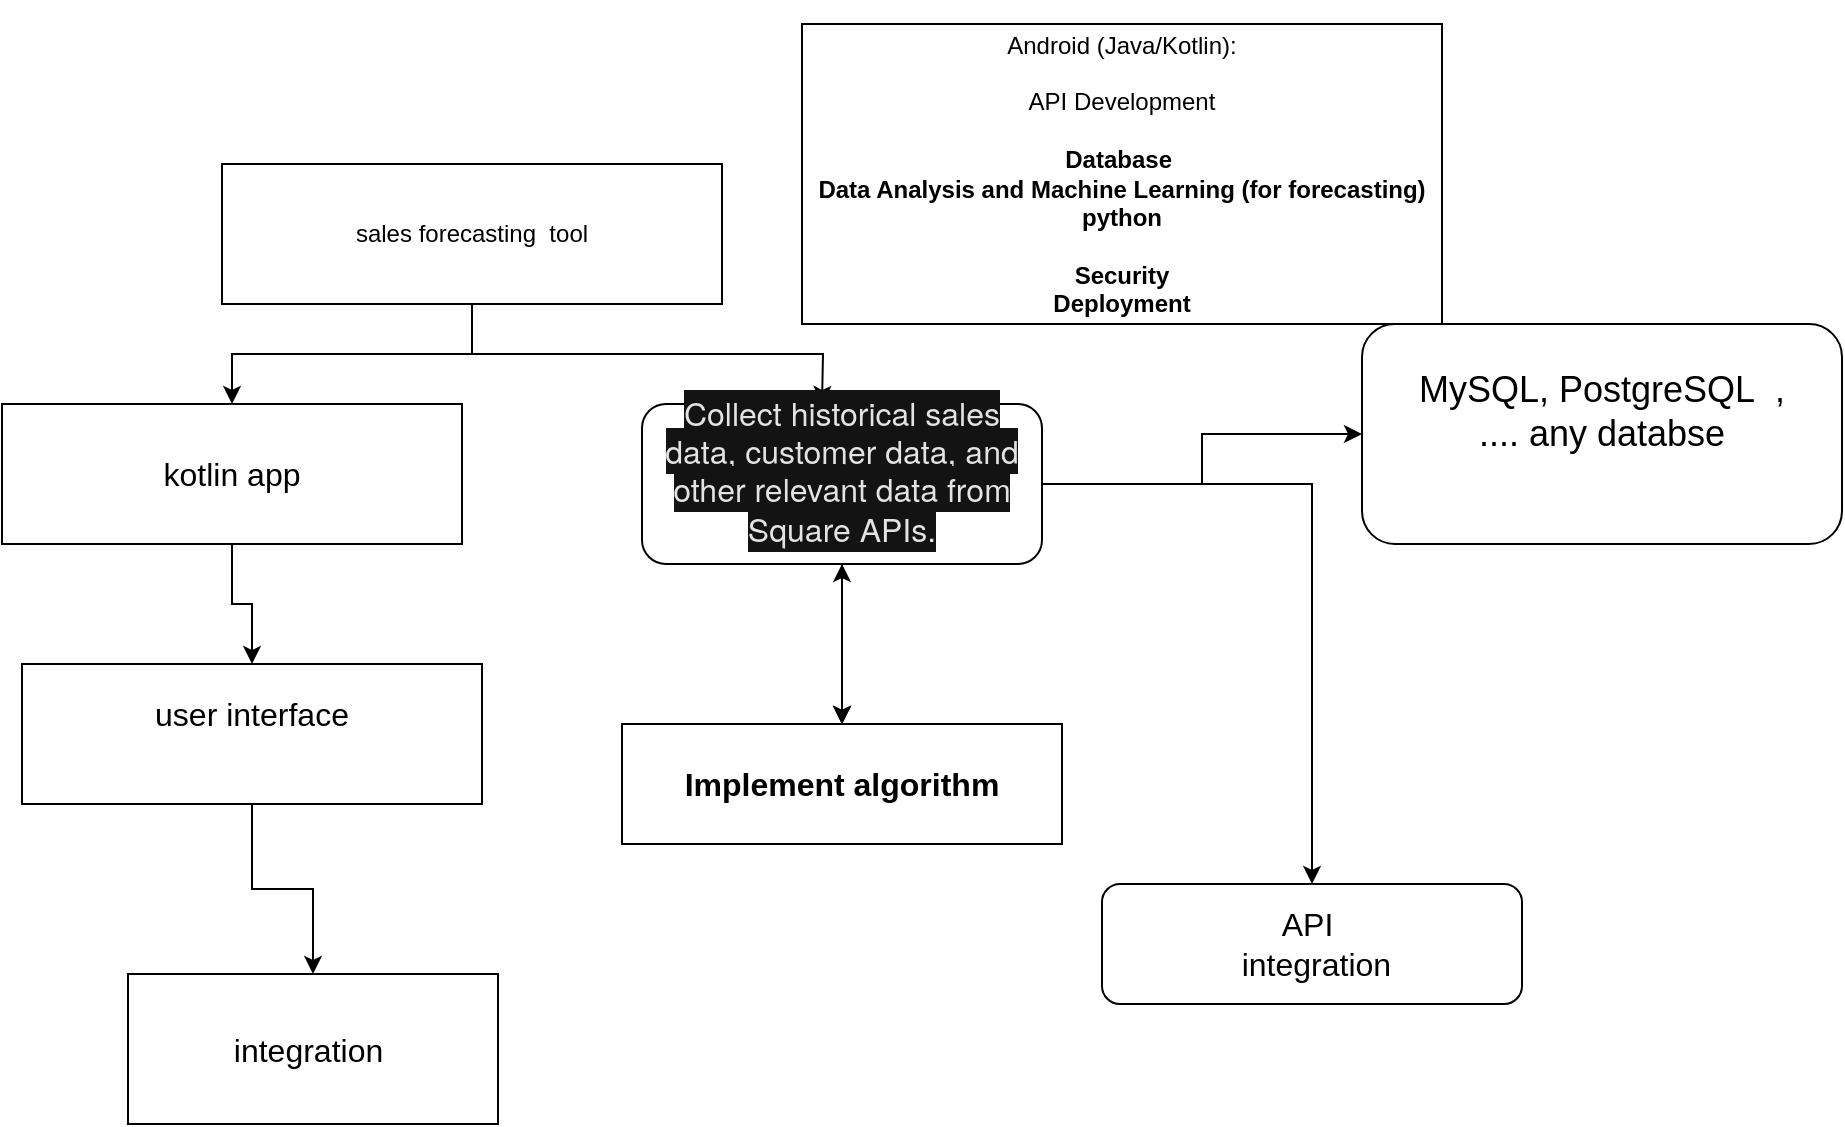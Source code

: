 <mxfile version="21.3.7" type="github">
  <diagram name="Page-1" id="oOyw8tYbS3T_tiZ_2Vlu">
    <mxGraphModel dx="1050" dy="534" grid="1" gridSize="10" guides="1" tooltips="1" connect="1" arrows="1" fold="1" page="1" pageScale="1" pageWidth="850" pageHeight="1100" math="0" shadow="0">
      <root>
        <mxCell id="0" />
        <mxCell id="1" parent="0" />
        <mxCell id="hUuOLfgeM1Ad9lC3ot5--4" style="edgeStyle=orthogonalEdgeStyle;rounded=0;orthogonalLoop=1;jettySize=auto;html=1;exitX=0.5;exitY=1;exitDx=0;exitDy=0;" edge="1" parent="1" source="hUuOLfgeM1Ad9lC3ot5--1">
          <mxGeometry relative="1" as="geometry">
            <mxPoint x="570" y="260" as="targetPoint" />
          </mxGeometry>
        </mxCell>
        <mxCell id="hUuOLfgeM1Ad9lC3ot5--11" value="" style="edgeStyle=orthogonalEdgeStyle;rounded=0;orthogonalLoop=1;jettySize=auto;html=1;" edge="1" parent="1" source="hUuOLfgeM1Ad9lC3ot5--1" target="hUuOLfgeM1Ad9lC3ot5--10">
          <mxGeometry relative="1" as="geometry" />
        </mxCell>
        <mxCell id="hUuOLfgeM1Ad9lC3ot5--1" value="sales forecasting&amp;nbsp; tool" style="rounded=0;whiteSpace=wrap;html=1;" vertex="1" parent="1">
          <mxGeometry x="270" y="140" width="250" height="70" as="geometry" />
        </mxCell>
        <mxCell id="hUuOLfgeM1Ad9lC3ot5--5" style="edgeStyle=orthogonalEdgeStyle;rounded=0;orthogonalLoop=1;jettySize=auto;html=1;exitX=0.5;exitY=1;exitDx=0;exitDy=0;" edge="1" parent="1">
          <mxGeometry relative="1" as="geometry">
            <mxPoint x="570" y="440" as="sourcePoint" />
            <mxPoint x="570" y="440" as="targetPoint" />
          </mxGeometry>
        </mxCell>
        <mxCell id="hUuOLfgeM1Ad9lC3ot5--9" value="" style="edgeStyle=orthogonalEdgeStyle;rounded=0;orthogonalLoop=1;jettySize=auto;html=1;" edge="1" parent="1" source="hUuOLfgeM1Ad9lC3ot5--6" target="hUuOLfgeM1Ad9lC3ot5--7">
          <mxGeometry relative="1" as="geometry" />
        </mxCell>
        <mxCell id="hUuOLfgeM1Ad9lC3ot5--13" value="" style="edgeStyle=orthogonalEdgeStyle;rounded=0;orthogonalLoop=1;jettySize=auto;html=1;" edge="1" parent="1" source="hUuOLfgeM1Ad9lC3ot5--6" target="hUuOLfgeM1Ad9lC3ot5--12">
          <mxGeometry relative="1" as="geometry" />
        </mxCell>
        <mxCell id="hUuOLfgeM1Ad9lC3ot5--19" value="" style="edgeStyle=orthogonalEdgeStyle;rounded=0;orthogonalLoop=1;jettySize=auto;html=1;" edge="1" parent="1" source="hUuOLfgeM1Ad9lC3ot5--6" target="hUuOLfgeM1Ad9lC3ot5--18">
          <mxGeometry relative="1" as="geometry" />
        </mxCell>
        <mxCell id="hUuOLfgeM1Ad9lC3ot5--21" style="edgeStyle=orthogonalEdgeStyle;rounded=0;orthogonalLoop=1;jettySize=auto;html=1;" edge="1" parent="1" source="hUuOLfgeM1Ad9lC3ot5--6">
          <mxGeometry relative="1" as="geometry">
            <mxPoint x="580" y="420" as="targetPoint" />
          </mxGeometry>
        </mxCell>
        <mxCell id="hUuOLfgeM1Ad9lC3ot5--6" value="&#xa;&lt;span style=&quot;color: rgb(227, 227, 227); font-family: &amp;quot;Google Sans&amp;quot;, &amp;quot;Helvetica Neue&amp;quot;, sans-serif; font-size: 16px; font-style: normal; font-variant-ligatures: normal; font-variant-caps: normal; font-weight: 400; letter-spacing: normal; orphans: 2; text-align: start; text-indent: 0px; text-transform: none; widows: 2; word-spacing: 0px; -webkit-text-stroke-width: 0px; background-color: rgb(19, 19, 20); text-decoration-thickness: initial; text-decoration-style: initial; text-decoration-color: initial; float: none; display: inline !important;&quot;&gt;Collect historical sales data, customer data, and other relevant data from Square APIs.&lt;/span&gt;&#xa;&#xa;" style="rounded=1;whiteSpace=wrap;html=1;" vertex="1" parent="1">
          <mxGeometry x="480" y="260" width="200" height="80" as="geometry" />
        </mxCell>
        <mxCell id="hUuOLfgeM1Ad9lC3ot5--8" value="" style="edgeStyle=orthogonalEdgeStyle;rounded=0;orthogonalLoop=1;jettySize=auto;html=1;" edge="1" parent="1" source="hUuOLfgeM1Ad9lC3ot5--7" target="hUuOLfgeM1Ad9lC3ot5--6">
          <mxGeometry relative="1" as="geometry" />
        </mxCell>
        <mxCell id="hUuOLfgeM1Ad9lC3ot5--20" style="edgeStyle=orthogonalEdgeStyle;rounded=0;orthogonalLoop=1;jettySize=auto;html=1;" edge="1" parent="1" source="hUuOLfgeM1Ad9lC3ot5--7">
          <mxGeometry relative="1" as="geometry">
            <mxPoint x="580" y="420" as="targetPoint" />
          </mxGeometry>
        </mxCell>
        <mxCell id="hUuOLfgeM1Ad9lC3ot5--7" value="&lt;font size=&quot;3&quot;&gt;&lt;b&gt;Implement algorithm&lt;/b&gt;&lt;/font&gt;" style="rounded=0;whiteSpace=wrap;html=1;" vertex="1" parent="1">
          <mxGeometry x="470" y="420" width="220" height="60" as="geometry" />
        </mxCell>
        <mxCell id="hUuOLfgeM1Ad9lC3ot5--15" value="" style="edgeStyle=orthogonalEdgeStyle;rounded=0;orthogonalLoop=1;jettySize=auto;html=1;" edge="1" parent="1" source="hUuOLfgeM1Ad9lC3ot5--10" target="hUuOLfgeM1Ad9lC3ot5--14">
          <mxGeometry relative="1" as="geometry" />
        </mxCell>
        <mxCell id="hUuOLfgeM1Ad9lC3ot5--10" value="&lt;font size=&quot;3&quot;&gt;kotlin app&lt;/font&gt;" style="rounded=0;whiteSpace=wrap;html=1;" vertex="1" parent="1">
          <mxGeometry x="160" y="260" width="230" height="70" as="geometry" />
        </mxCell>
        <mxCell id="hUuOLfgeM1Ad9lC3ot5--12" value="&lt;font style=&quot;font-size: 18px;&quot;&gt;MySQL, PostgreSQL&amp;nbsp; ,&lt;br&gt;.... any databse&lt;br&gt;&lt;br&gt;&lt;/font&gt;" style="whiteSpace=wrap;html=1;rounded=1;" vertex="1" parent="1">
          <mxGeometry x="840" y="220" width="240" height="110" as="geometry" />
        </mxCell>
        <mxCell id="hUuOLfgeM1Ad9lC3ot5--17" value="" style="edgeStyle=orthogonalEdgeStyle;rounded=0;orthogonalLoop=1;jettySize=auto;html=1;" edge="1" parent="1" source="hUuOLfgeM1Ad9lC3ot5--14" target="hUuOLfgeM1Ad9lC3ot5--16">
          <mxGeometry relative="1" as="geometry" />
        </mxCell>
        <mxCell id="hUuOLfgeM1Ad9lC3ot5--14" value="&lt;font size=&quot;3&quot;&gt;user interface&lt;br&gt;&lt;br&gt;&lt;/font&gt;" style="rounded=0;whiteSpace=wrap;html=1;" vertex="1" parent="1">
          <mxGeometry x="170" y="390" width="230" height="70" as="geometry" />
        </mxCell>
        <mxCell id="hUuOLfgeM1Ad9lC3ot5--16" value="&lt;font size=&quot;3&quot;&gt;integration&amp;nbsp;&lt;/font&gt;" style="whiteSpace=wrap;html=1;rounded=0;" vertex="1" parent="1">
          <mxGeometry x="223" y="545" width="185" height="75" as="geometry" />
        </mxCell>
        <mxCell id="hUuOLfgeM1Ad9lC3ot5--18" value="&lt;font size=&quot;3&quot;&gt;API&amp;nbsp;&lt;br&gt;&amp;nbsp;integration&lt;/font&gt;" style="whiteSpace=wrap;html=1;rounded=1;" vertex="1" parent="1">
          <mxGeometry x="710" y="500" width="210" height="60" as="geometry" />
        </mxCell>
        <mxCell id="hUuOLfgeM1Ad9lC3ot5--22" value="&lt;br&gt;Android (Java/Kotlin):&lt;br&gt;&lt;br&gt;API Development&lt;br&gt;&lt;br&gt;&lt;div&gt;&lt;b&gt;Database&amp;nbsp;&lt;/b&gt;&lt;/div&gt;&lt;div&gt;&lt;span style=&quot;border: 0px solid rgb(217, 217, 227); box-sizing: border-box; --tw-border-spacing-x: 0; --tw-border-spacing-y: 0; --tw-translate-x: 0; --tw-translate-y: 0; --tw-rotate: 0; --tw-skew-x: 0; --tw-skew-y: 0; --tw-scale-x: 1; --tw-scale-y: 1; --tw-pan-x: ; --tw-pan-y: ; --tw-pinch-zoom: ; --tw-scroll-snap-strictness: proximity; --tw-gradient-from-position: ; --tw-gradient-via-position: ; --tw-gradient-to-position: ; --tw-ordinal: ; --tw-slashed-zero: ; --tw-numeric-figure: ; --tw-numeric-spacing: ; --tw-numeric-fraction: ; --tw-ring-inset: ; --tw-ring-offset-width: 0px; --tw-ring-offset-color: #fff; --tw-ring-color: rgba(69,89,164,.5); --tw-ring-offset-shadow: 0 0 transparent; --tw-ring-shadow: 0 0 transparent; --tw-shadow: 0 0 transparent; --tw-shadow-colored: 0 0 transparent; --tw-blur: ; --tw-brightness: ; --tw-contrast: ; --tw-grayscale: ; --tw-hue-rotate: ; --tw-invert: ; --tw-saturate: ; --tw-sepia: ; --tw-drop-shadow: ; --tw-backdrop-blur: ; --tw-backdrop-brightness: ; --tw-backdrop-contrast: ; --tw-backdrop-grayscale: ; --tw-backdrop-hue-rotate: ; --tw-backdrop-invert: ; --tw-backdrop-opacity: ; --tw-backdrop-saturate: ; --tw-backdrop-sepia: ; font-weight: 600; color: var(--tw-prose-bold);&quot;&gt;Data Analysis and Machine Learning (for forecasting) python&lt;br&gt;&lt;/span&gt;&lt;/div&gt;&lt;div&gt;&lt;span style=&quot;border: 0px solid rgb(217, 217, 227); box-sizing: border-box; --tw-border-spacing-x: 0; --tw-border-spacing-y: 0; --tw-translate-x: 0; --tw-translate-y: 0; --tw-rotate: 0; --tw-skew-x: 0; --tw-skew-y: 0; --tw-scale-x: 1; --tw-scale-y: 1; --tw-pan-x: ; --tw-pan-y: ; --tw-pinch-zoom: ; --tw-scroll-snap-strictness: proximity; --tw-gradient-from-position: ; --tw-gradient-via-position: ; --tw-gradient-to-position: ; --tw-ordinal: ; --tw-slashed-zero: ; --tw-numeric-figure: ; --tw-numeric-spacing: ; --tw-numeric-fraction: ; --tw-ring-inset: ; --tw-ring-offset-width: 0px; --tw-ring-offset-color: #fff; --tw-ring-color: rgba(69,89,164,.5); --tw-ring-offset-shadow: 0 0 transparent; --tw-ring-shadow: 0 0 transparent; --tw-shadow: 0 0 transparent; --tw-shadow-colored: 0 0 transparent; --tw-blur: ; --tw-brightness: ; --tw-contrast: ; --tw-grayscale: ; --tw-hue-rotate: ; --tw-invert: ; --tw-saturate: ; --tw-sepia: ; --tw-drop-shadow: ; --tw-backdrop-blur: ; --tw-backdrop-brightness: ; --tw-backdrop-contrast: ; --tw-backdrop-grayscale: ; --tw-backdrop-hue-rotate: ; --tw-backdrop-invert: ; --tw-backdrop-opacity: ; --tw-backdrop-saturate: ; --tw-backdrop-sepia: ; font-weight: 600; color: var(--tw-prose-bold);&quot;&gt;&lt;br&gt;&lt;/span&gt;&lt;/div&gt;&lt;div&gt;&lt;span style=&quot;border: 0px solid rgb(217, 217, 227); box-sizing: border-box; --tw-border-spacing-x: 0; --tw-border-spacing-y: 0; --tw-translate-x: 0; --tw-translate-y: 0; --tw-rotate: 0; --tw-skew-x: 0; --tw-skew-y: 0; --tw-scale-x: 1; --tw-scale-y: 1; --tw-pan-x: ; --tw-pan-y: ; --tw-pinch-zoom: ; --tw-scroll-snap-strictness: proximity; --tw-gradient-from-position: ; --tw-gradient-via-position: ; --tw-gradient-to-position: ; --tw-ordinal: ; --tw-slashed-zero: ; --tw-numeric-figure: ; --tw-numeric-spacing: ; --tw-numeric-fraction: ; --tw-ring-inset: ; --tw-ring-offset-width: 0px; --tw-ring-offset-color: #fff; --tw-ring-color: rgba(69,89,164,.5); --tw-ring-offset-shadow: 0 0 transparent; --tw-ring-shadow: 0 0 transparent; --tw-shadow: 0 0 transparent; --tw-shadow-colored: 0 0 transparent; --tw-blur: ; --tw-brightness: ; --tw-contrast: ; --tw-grayscale: ; --tw-hue-rotate: ; --tw-invert: ; --tw-saturate: ; --tw-sepia: ; --tw-drop-shadow: ; --tw-backdrop-blur: ; --tw-backdrop-brightness: ; --tw-backdrop-contrast: ; --tw-backdrop-grayscale: ; --tw-backdrop-hue-rotate: ; --tw-backdrop-invert: ; --tw-backdrop-opacity: ; --tw-backdrop-saturate: ; --tw-backdrop-sepia: ; font-weight: 600; color: var(--tw-prose-bold);&quot;&gt;Security&lt;br&gt;&lt;/span&gt;&lt;/div&gt;&lt;div&gt;&lt;span style=&quot;border: 0px solid rgb(217, 217, 227); box-sizing: border-box; --tw-border-spacing-x: 0; --tw-border-spacing-y: 0; --tw-translate-x: 0; --tw-translate-y: 0; --tw-rotate: 0; --tw-skew-x: 0; --tw-skew-y: 0; --tw-scale-x: 1; --tw-scale-y: 1; --tw-pan-x: ; --tw-pan-y: ; --tw-pinch-zoom: ; --tw-scroll-snap-strictness: proximity; --tw-gradient-from-position: ; --tw-gradient-via-position: ; --tw-gradient-to-position: ; --tw-ordinal: ; --tw-slashed-zero: ; --tw-numeric-figure: ; --tw-numeric-spacing: ; --tw-numeric-fraction: ; --tw-ring-inset: ; --tw-ring-offset-width: 0px; --tw-ring-offset-color: #fff; --tw-ring-color: rgba(69,89,164,.5); --tw-ring-offset-shadow: 0 0 transparent; --tw-ring-shadow: 0 0 transparent; --tw-shadow: 0 0 transparent; --tw-shadow-colored: 0 0 transparent; --tw-blur: ; --tw-brightness: ; --tw-contrast: ; --tw-grayscale: ; --tw-hue-rotate: ; --tw-invert: ; --tw-saturate: ; --tw-sepia: ; --tw-drop-shadow: ; --tw-backdrop-blur: ; --tw-backdrop-brightness: ; --tw-backdrop-contrast: ; --tw-backdrop-grayscale: ; --tw-backdrop-hue-rotate: ; --tw-backdrop-invert: ; --tw-backdrop-opacity: ; --tw-backdrop-saturate: ; --tw-backdrop-sepia: ; font-weight: 600; color: var(--tw-prose-bold);&quot;&gt;Deployment&lt;/span&gt;&lt;/div&gt;&lt;div&gt;&lt;span style=&quot;border: 0px solid rgb(217, 217, 227); box-sizing: border-box; --tw-border-spacing-x: 0; --tw-border-spacing-y: 0; --tw-translate-x: 0; --tw-translate-y: 0; --tw-rotate: 0; --tw-skew-x: 0; --tw-skew-y: 0; --tw-scale-x: 1; --tw-scale-y: 1; --tw-pan-x: ; --tw-pan-y: ; --tw-pinch-zoom: ; --tw-scroll-snap-strictness: proximity; --tw-gradient-from-position: ; --tw-gradient-via-position: ; --tw-gradient-to-position: ; --tw-ordinal: ; --tw-slashed-zero: ; --tw-numeric-figure: ; --tw-numeric-spacing: ; --tw-numeric-fraction: ; --tw-ring-inset: ; --tw-ring-offset-width: 0px; --tw-ring-offset-color: #fff; --tw-ring-color: rgba(69,89,164,.5); --tw-ring-offset-shadow: 0 0 transparent; --tw-ring-shadow: 0 0 transparent; --tw-shadow: 0 0 transparent; --tw-shadow-colored: 0 0 transparent; --tw-blur: ; --tw-brightness: ; --tw-contrast: ; --tw-grayscale: ; --tw-hue-rotate: ; --tw-invert: ; --tw-saturate: ; --tw-sepia: ; --tw-drop-shadow: ; --tw-backdrop-blur: ; --tw-backdrop-brightness: ; --tw-backdrop-contrast: ; --tw-backdrop-grayscale: ; --tw-backdrop-hue-rotate: ; --tw-backdrop-invert: ; --tw-backdrop-opacity: ; --tw-backdrop-saturate: ; --tw-backdrop-sepia: ; font-weight: 600; color: var(--tw-prose-bold);&quot;&gt;&lt;br&gt;&lt;/span&gt;&lt;/div&gt;&lt;ul style=&quot;border: 0px solid rgb(217, 217, 227); box-sizing: border-box; --tw-border-spacing-x: 0; --tw-border-spacing-y: 0; --tw-translate-x: 0; --tw-translate-y: 0; --tw-rotate: 0; --tw-skew-x: 0; --tw-skew-y: 0; --tw-scale-x: 1; --tw-scale-y: 1; --tw-pan-x: ; --tw-pan-y: ; --tw-pinch-zoom: ; --tw-scroll-snap-strictness: proximity; --tw-gradient-from-position: ; --tw-gradient-via-position: ; --tw-gradient-to-position: ; --tw-ordinal: ; --tw-slashed-zero: ; --tw-numeric-figure: ; --tw-numeric-spacing: ; --tw-numeric-fraction: ; --tw-ring-inset: ; --tw-ring-offset-width: 0px; --tw-ring-offset-color: #fff; --tw-ring-color: rgba(69,89,164,.5); --tw-ring-offset-shadow: 0 0 transparent; --tw-ring-shadow: 0 0 transparent; --tw-shadow: 0 0 transparent; --tw-shadow-colored: 0 0 transparent; --tw-blur: ; --tw-brightness: ; --tw-contrast: ; --tw-grayscale: ; --tw-hue-rotate: ; --tw-invert: ; --tw-saturate: ; --tw-sepia: ; --tw-drop-shadow: ; --tw-backdrop-blur: ; --tw-backdrop-brightness: ; --tw-backdrop-contrast: ; --tw-backdrop-grayscale: ; --tw-backdrop-hue-rotate: ; --tw-backdrop-invert: ; --tw-backdrop-opacity: ; --tw-backdrop-saturate: ; --tw-backdrop-sepia: ; list-style-position: initial; list-style-image: initial; margin: 0px 0px 0px 1rem; padding: 0px; display: flex; flex-direction: column; color: rgb(209, 213, 219); font-family: Söhne, ui-sans-serif, system-ui, -apple-system, &amp;quot;Segoe UI&amp;quot;, Roboto, Ubuntu, Cantarell, &amp;quot;Noto Sans&amp;quot;, sans-serif, &amp;quot;Helvetica Neue&amp;quot;, Arial, &amp;quot;Apple Color Emoji&amp;quot;, &amp;quot;Segoe UI Emoji&amp;quot;, &amp;quot;Segoe UI Symbol&amp;quot;, &amp;quot;Noto Color Emoji&amp;quot;; font-size: 16px; text-align: left; background-color: rgb(68, 70, 84);&quot;&gt;&lt;/ul&gt;" style="rounded=0;whiteSpace=wrap;html=1;" vertex="1" parent="1">
          <mxGeometry x="560" y="70" width="320" height="150" as="geometry" />
        </mxCell>
      </root>
    </mxGraphModel>
  </diagram>
</mxfile>
